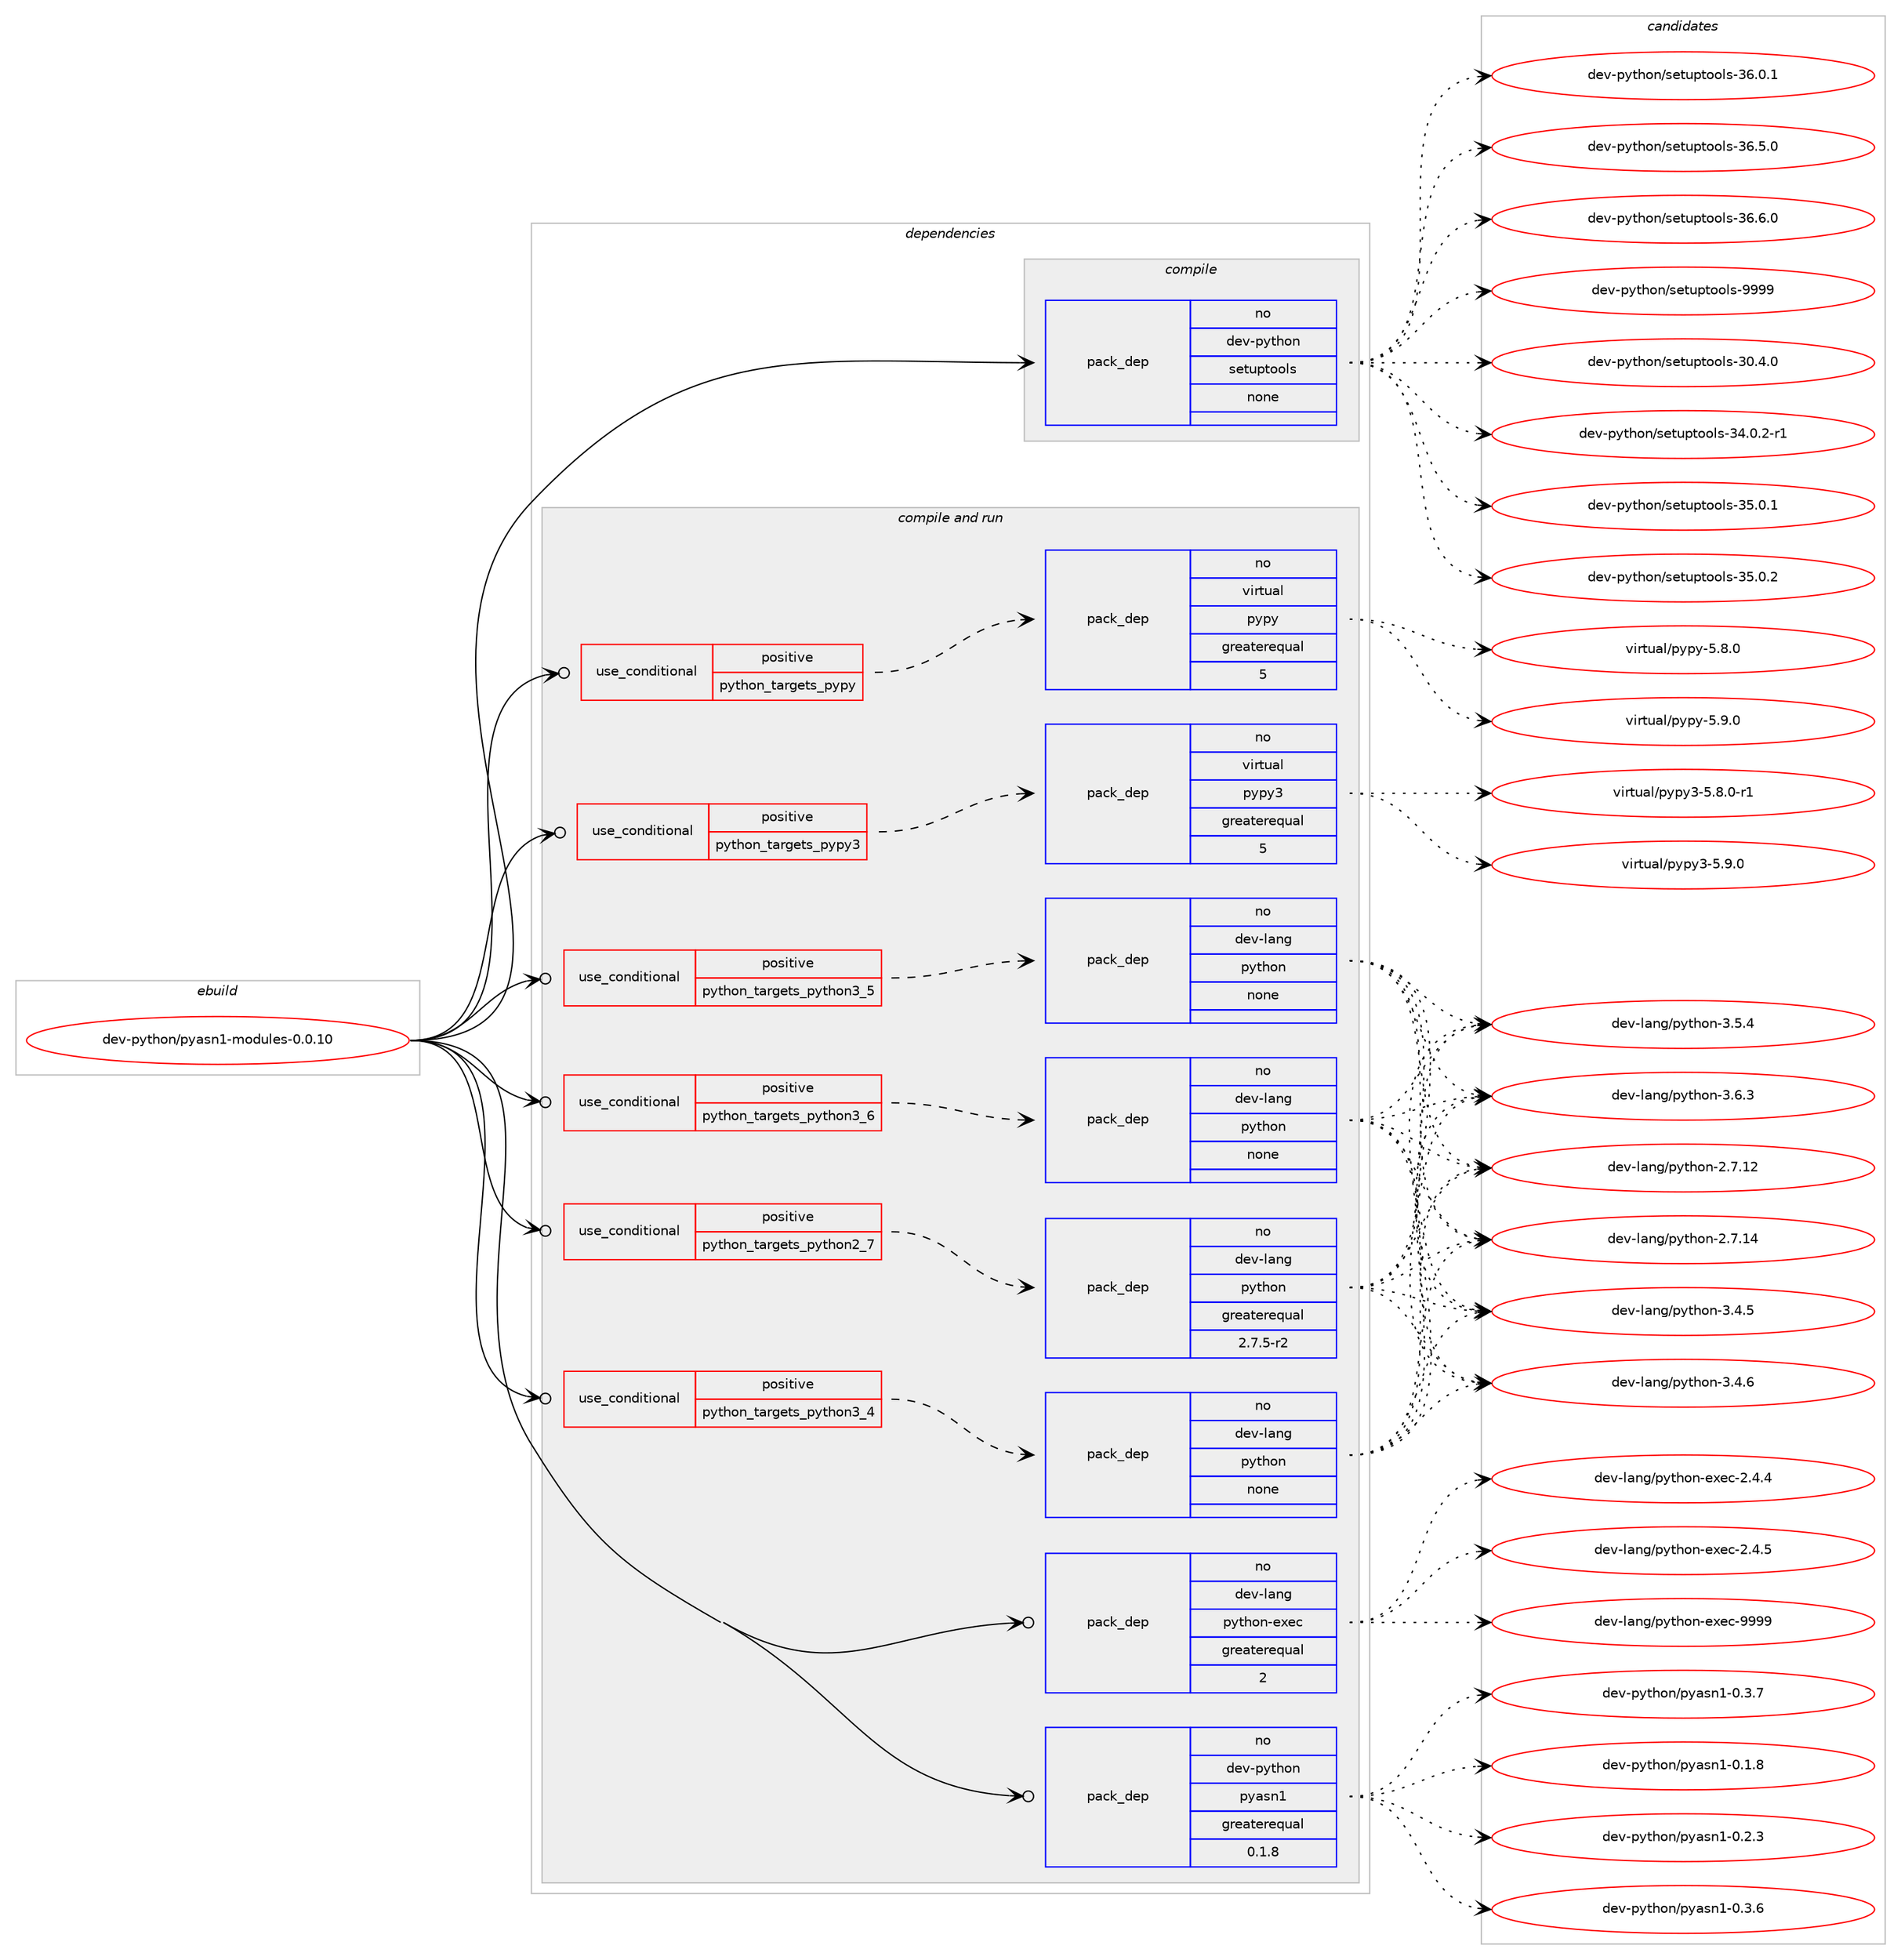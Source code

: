digraph prolog {

# *************
# Graph options
# *************

newrank=true;
concentrate=true;
compound=true;
graph [rankdir=LR,fontname=Helvetica,fontsize=10,ranksep=1.5];#, ranksep=2.5, nodesep=0.2];
edge  [arrowhead=vee];
node  [fontname=Helvetica,fontsize=10];

# **********
# The ebuild
# **********

subgraph cluster_leftcol {
color=gray;
rank=same;
label=<<i>ebuild</i>>;
id [label="dev-python/pyasn1-modules-0.0.10", color=red, width=4, href="../dev-python/pyasn1-modules-0.0.10.svg"];
}

# ****************
# The dependencies
# ****************

subgraph cluster_midcol {
color=gray;
label=<<i>dependencies</i>>;
subgraph cluster_compile {
fillcolor="#eeeeee";
style=filled;
label=<<i>compile</i>>;
subgraph pack133012 {
dependency174812 [label=<<TABLE BORDER="0" CELLBORDER="1" CELLSPACING="0" CELLPADDING="4" WIDTH="220"><TR><TD ROWSPAN="6" CELLPADDING="30">pack_dep</TD></TR><TR><TD WIDTH="110">no</TD></TR><TR><TD>dev-python</TD></TR><TR><TD>setuptools</TD></TR><TR><TD>none</TD></TR><TR><TD></TD></TR></TABLE>>, shape=none, color=blue];
}
id:e -> dependency174812:w [weight=20,style="solid",arrowhead="vee"];
}
subgraph cluster_compileandrun {
fillcolor="#eeeeee";
style=filled;
label=<<i>compile and run</i>>;
subgraph cond37891 {
dependency174813 [label=<<TABLE BORDER="0" CELLBORDER="1" CELLSPACING="0" CELLPADDING="4"><TR><TD ROWSPAN="3" CELLPADDING="10">use_conditional</TD></TR><TR><TD>positive</TD></TR><TR><TD>python_targets_pypy</TD></TR></TABLE>>, shape=none, color=red];
subgraph pack133013 {
dependency174814 [label=<<TABLE BORDER="0" CELLBORDER="1" CELLSPACING="0" CELLPADDING="4" WIDTH="220"><TR><TD ROWSPAN="6" CELLPADDING="30">pack_dep</TD></TR><TR><TD WIDTH="110">no</TD></TR><TR><TD>virtual</TD></TR><TR><TD>pypy</TD></TR><TR><TD>greaterequal</TD></TR><TR><TD>5</TD></TR></TABLE>>, shape=none, color=blue];
}
dependency174813:e -> dependency174814:w [weight=20,style="dashed",arrowhead="vee"];
}
id:e -> dependency174813:w [weight=20,style="solid",arrowhead="odotvee"];
subgraph cond37892 {
dependency174815 [label=<<TABLE BORDER="0" CELLBORDER="1" CELLSPACING="0" CELLPADDING="4"><TR><TD ROWSPAN="3" CELLPADDING="10">use_conditional</TD></TR><TR><TD>positive</TD></TR><TR><TD>python_targets_pypy3</TD></TR></TABLE>>, shape=none, color=red];
subgraph pack133014 {
dependency174816 [label=<<TABLE BORDER="0" CELLBORDER="1" CELLSPACING="0" CELLPADDING="4" WIDTH="220"><TR><TD ROWSPAN="6" CELLPADDING="30">pack_dep</TD></TR><TR><TD WIDTH="110">no</TD></TR><TR><TD>virtual</TD></TR><TR><TD>pypy3</TD></TR><TR><TD>greaterequal</TD></TR><TR><TD>5</TD></TR></TABLE>>, shape=none, color=blue];
}
dependency174815:e -> dependency174816:w [weight=20,style="dashed",arrowhead="vee"];
}
id:e -> dependency174815:w [weight=20,style="solid",arrowhead="odotvee"];
subgraph cond37893 {
dependency174817 [label=<<TABLE BORDER="0" CELLBORDER="1" CELLSPACING="0" CELLPADDING="4"><TR><TD ROWSPAN="3" CELLPADDING="10">use_conditional</TD></TR><TR><TD>positive</TD></TR><TR><TD>python_targets_python2_7</TD></TR></TABLE>>, shape=none, color=red];
subgraph pack133015 {
dependency174818 [label=<<TABLE BORDER="0" CELLBORDER="1" CELLSPACING="0" CELLPADDING="4" WIDTH="220"><TR><TD ROWSPAN="6" CELLPADDING="30">pack_dep</TD></TR><TR><TD WIDTH="110">no</TD></TR><TR><TD>dev-lang</TD></TR><TR><TD>python</TD></TR><TR><TD>greaterequal</TD></TR><TR><TD>2.7.5-r2</TD></TR></TABLE>>, shape=none, color=blue];
}
dependency174817:e -> dependency174818:w [weight=20,style="dashed",arrowhead="vee"];
}
id:e -> dependency174817:w [weight=20,style="solid",arrowhead="odotvee"];
subgraph cond37894 {
dependency174819 [label=<<TABLE BORDER="0" CELLBORDER="1" CELLSPACING="0" CELLPADDING="4"><TR><TD ROWSPAN="3" CELLPADDING="10">use_conditional</TD></TR><TR><TD>positive</TD></TR><TR><TD>python_targets_python3_4</TD></TR></TABLE>>, shape=none, color=red];
subgraph pack133016 {
dependency174820 [label=<<TABLE BORDER="0" CELLBORDER="1" CELLSPACING="0" CELLPADDING="4" WIDTH="220"><TR><TD ROWSPAN="6" CELLPADDING="30">pack_dep</TD></TR><TR><TD WIDTH="110">no</TD></TR><TR><TD>dev-lang</TD></TR><TR><TD>python</TD></TR><TR><TD>none</TD></TR><TR><TD></TD></TR></TABLE>>, shape=none, color=blue];
}
dependency174819:e -> dependency174820:w [weight=20,style="dashed",arrowhead="vee"];
}
id:e -> dependency174819:w [weight=20,style="solid",arrowhead="odotvee"];
subgraph cond37895 {
dependency174821 [label=<<TABLE BORDER="0" CELLBORDER="1" CELLSPACING="0" CELLPADDING="4"><TR><TD ROWSPAN="3" CELLPADDING="10">use_conditional</TD></TR><TR><TD>positive</TD></TR><TR><TD>python_targets_python3_5</TD></TR></TABLE>>, shape=none, color=red];
subgraph pack133017 {
dependency174822 [label=<<TABLE BORDER="0" CELLBORDER="1" CELLSPACING="0" CELLPADDING="4" WIDTH="220"><TR><TD ROWSPAN="6" CELLPADDING="30">pack_dep</TD></TR><TR><TD WIDTH="110">no</TD></TR><TR><TD>dev-lang</TD></TR><TR><TD>python</TD></TR><TR><TD>none</TD></TR><TR><TD></TD></TR></TABLE>>, shape=none, color=blue];
}
dependency174821:e -> dependency174822:w [weight=20,style="dashed",arrowhead="vee"];
}
id:e -> dependency174821:w [weight=20,style="solid",arrowhead="odotvee"];
subgraph cond37896 {
dependency174823 [label=<<TABLE BORDER="0" CELLBORDER="1" CELLSPACING="0" CELLPADDING="4"><TR><TD ROWSPAN="3" CELLPADDING="10">use_conditional</TD></TR><TR><TD>positive</TD></TR><TR><TD>python_targets_python3_6</TD></TR></TABLE>>, shape=none, color=red];
subgraph pack133018 {
dependency174824 [label=<<TABLE BORDER="0" CELLBORDER="1" CELLSPACING="0" CELLPADDING="4" WIDTH="220"><TR><TD ROWSPAN="6" CELLPADDING="30">pack_dep</TD></TR><TR><TD WIDTH="110">no</TD></TR><TR><TD>dev-lang</TD></TR><TR><TD>python</TD></TR><TR><TD>none</TD></TR><TR><TD></TD></TR></TABLE>>, shape=none, color=blue];
}
dependency174823:e -> dependency174824:w [weight=20,style="dashed",arrowhead="vee"];
}
id:e -> dependency174823:w [weight=20,style="solid",arrowhead="odotvee"];
subgraph pack133019 {
dependency174825 [label=<<TABLE BORDER="0" CELLBORDER="1" CELLSPACING="0" CELLPADDING="4" WIDTH="220"><TR><TD ROWSPAN="6" CELLPADDING="30">pack_dep</TD></TR><TR><TD WIDTH="110">no</TD></TR><TR><TD>dev-lang</TD></TR><TR><TD>python-exec</TD></TR><TR><TD>greaterequal</TD></TR><TR><TD>2</TD></TR></TABLE>>, shape=none, color=blue];
}
id:e -> dependency174825:w [weight=20,style="solid",arrowhead="odotvee"];
subgraph pack133020 {
dependency174826 [label=<<TABLE BORDER="0" CELLBORDER="1" CELLSPACING="0" CELLPADDING="4" WIDTH="220"><TR><TD ROWSPAN="6" CELLPADDING="30">pack_dep</TD></TR><TR><TD WIDTH="110">no</TD></TR><TR><TD>dev-python</TD></TR><TR><TD>pyasn1</TD></TR><TR><TD>greaterequal</TD></TR><TR><TD>0.1.8</TD></TR></TABLE>>, shape=none, color=blue];
}
id:e -> dependency174826:w [weight=20,style="solid",arrowhead="odotvee"];
}
subgraph cluster_run {
fillcolor="#eeeeee";
style=filled;
label=<<i>run</i>>;
}
}

# **************
# The candidates
# **************

subgraph cluster_choices {
rank=same;
color=gray;
label=<<i>candidates</i>>;

subgraph choice133012 {
color=black;
nodesep=1;
choice100101118451121211161041111104711510111611711211611111110811545514846524648 [label="dev-python/setuptools-30.4.0", color=red, width=4,href="../dev-python/setuptools-30.4.0.svg"];
choice1001011184511212111610411111047115101116117112116111111108115455152464846504511449 [label="dev-python/setuptools-34.0.2-r1", color=red, width=4,href="../dev-python/setuptools-34.0.2-r1.svg"];
choice100101118451121211161041111104711510111611711211611111110811545515346484649 [label="dev-python/setuptools-35.0.1", color=red, width=4,href="../dev-python/setuptools-35.0.1.svg"];
choice100101118451121211161041111104711510111611711211611111110811545515346484650 [label="dev-python/setuptools-35.0.2", color=red, width=4,href="../dev-python/setuptools-35.0.2.svg"];
choice100101118451121211161041111104711510111611711211611111110811545515446484649 [label="dev-python/setuptools-36.0.1", color=red, width=4,href="../dev-python/setuptools-36.0.1.svg"];
choice100101118451121211161041111104711510111611711211611111110811545515446534648 [label="dev-python/setuptools-36.5.0", color=red, width=4,href="../dev-python/setuptools-36.5.0.svg"];
choice100101118451121211161041111104711510111611711211611111110811545515446544648 [label="dev-python/setuptools-36.6.0", color=red, width=4,href="../dev-python/setuptools-36.6.0.svg"];
choice10010111845112121116104111110471151011161171121161111111081154557575757 [label="dev-python/setuptools-9999", color=red, width=4,href="../dev-python/setuptools-9999.svg"];
dependency174812:e -> choice100101118451121211161041111104711510111611711211611111110811545514846524648:w [style=dotted,weight="100"];
dependency174812:e -> choice1001011184511212111610411111047115101116117112116111111108115455152464846504511449:w [style=dotted,weight="100"];
dependency174812:e -> choice100101118451121211161041111104711510111611711211611111110811545515346484649:w [style=dotted,weight="100"];
dependency174812:e -> choice100101118451121211161041111104711510111611711211611111110811545515346484650:w [style=dotted,weight="100"];
dependency174812:e -> choice100101118451121211161041111104711510111611711211611111110811545515446484649:w [style=dotted,weight="100"];
dependency174812:e -> choice100101118451121211161041111104711510111611711211611111110811545515446534648:w [style=dotted,weight="100"];
dependency174812:e -> choice100101118451121211161041111104711510111611711211611111110811545515446544648:w [style=dotted,weight="100"];
dependency174812:e -> choice10010111845112121116104111110471151011161171121161111111081154557575757:w [style=dotted,weight="100"];
}
subgraph choice133013 {
color=black;
nodesep=1;
choice1181051141161179710847112121112121455346564648 [label="virtual/pypy-5.8.0", color=red, width=4,href="../virtual/pypy-5.8.0.svg"];
choice1181051141161179710847112121112121455346574648 [label="virtual/pypy-5.9.0", color=red, width=4,href="../virtual/pypy-5.9.0.svg"];
dependency174814:e -> choice1181051141161179710847112121112121455346564648:w [style=dotted,weight="100"];
dependency174814:e -> choice1181051141161179710847112121112121455346574648:w [style=dotted,weight="100"];
}
subgraph choice133014 {
color=black;
nodesep=1;
choice1181051141161179710847112121112121514553465646484511449 [label="virtual/pypy3-5.8.0-r1", color=red, width=4,href="../virtual/pypy3-5.8.0-r1.svg"];
choice118105114116117971084711212111212151455346574648 [label="virtual/pypy3-5.9.0", color=red, width=4,href="../virtual/pypy3-5.9.0.svg"];
dependency174816:e -> choice1181051141161179710847112121112121514553465646484511449:w [style=dotted,weight="100"];
dependency174816:e -> choice118105114116117971084711212111212151455346574648:w [style=dotted,weight="100"];
}
subgraph choice133015 {
color=black;
nodesep=1;
choice10010111845108971101034711212111610411111045504655464950 [label="dev-lang/python-2.7.12", color=red, width=4,href="../dev-lang/python-2.7.12.svg"];
choice10010111845108971101034711212111610411111045504655464952 [label="dev-lang/python-2.7.14", color=red, width=4,href="../dev-lang/python-2.7.14.svg"];
choice100101118451089711010347112121116104111110455146524653 [label="dev-lang/python-3.4.5", color=red, width=4,href="../dev-lang/python-3.4.5.svg"];
choice100101118451089711010347112121116104111110455146524654 [label="dev-lang/python-3.4.6", color=red, width=4,href="../dev-lang/python-3.4.6.svg"];
choice100101118451089711010347112121116104111110455146534652 [label="dev-lang/python-3.5.4", color=red, width=4,href="../dev-lang/python-3.5.4.svg"];
choice100101118451089711010347112121116104111110455146544651 [label="dev-lang/python-3.6.3", color=red, width=4,href="../dev-lang/python-3.6.3.svg"];
dependency174818:e -> choice10010111845108971101034711212111610411111045504655464950:w [style=dotted,weight="100"];
dependency174818:e -> choice10010111845108971101034711212111610411111045504655464952:w [style=dotted,weight="100"];
dependency174818:e -> choice100101118451089711010347112121116104111110455146524653:w [style=dotted,weight="100"];
dependency174818:e -> choice100101118451089711010347112121116104111110455146524654:w [style=dotted,weight="100"];
dependency174818:e -> choice100101118451089711010347112121116104111110455146534652:w [style=dotted,weight="100"];
dependency174818:e -> choice100101118451089711010347112121116104111110455146544651:w [style=dotted,weight="100"];
}
subgraph choice133016 {
color=black;
nodesep=1;
choice10010111845108971101034711212111610411111045504655464950 [label="dev-lang/python-2.7.12", color=red, width=4,href="../dev-lang/python-2.7.12.svg"];
choice10010111845108971101034711212111610411111045504655464952 [label="dev-lang/python-2.7.14", color=red, width=4,href="../dev-lang/python-2.7.14.svg"];
choice100101118451089711010347112121116104111110455146524653 [label="dev-lang/python-3.4.5", color=red, width=4,href="../dev-lang/python-3.4.5.svg"];
choice100101118451089711010347112121116104111110455146524654 [label="dev-lang/python-3.4.6", color=red, width=4,href="../dev-lang/python-3.4.6.svg"];
choice100101118451089711010347112121116104111110455146534652 [label="dev-lang/python-3.5.4", color=red, width=4,href="../dev-lang/python-3.5.4.svg"];
choice100101118451089711010347112121116104111110455146544651 [label="dev-lang/python-3.6.3", color=red, width=4,href="../dev-lang/python-3.6.3.svg"];
dependency174820:e -> choice10010111845108971101034711212111610411111045504655464950:w [style=dotted,weight="100"];
dependency174820:e -> choice10010111845108971101034711212111610411111045504655464952:w [style=dotted,weight="100"];
dependency174820:e -> choice100101118451089711010347112121116104111110455146524653:w [style=dotted,weight="100"];
dependency174820:e -> choice100101118451089711010347112121116104111110455146524654:w [style=dotted,weight="100"];
dependency174820:e -> choice100101118451089711010347112121116104111110455146534652:w [style=dotted,weight="100"];
dependency174820:e -> choice100101118451089711010347112121116104111110455146544651:w [style=dotted,weight="100"];
}
subgraph choice133017 {
color=black;
nodesep=1;
choice10010111845108971101034711212111610411111045504655464950 [label="dev-lang/python-2.7.12", color=red, width=4,href="../dev-lang/python-2.7.12.svg"];
choice10010111845108971101034711212111610411111045504655464952 [label="dev-lang/python-2.7.14", color=red, width=4,href="../dev-lang/python-2.7.14.svg"];
choice100101118451089711010347112121116104111110455146524653 [label="dev-lang/python-3.4.5", color=red, width=4,href="../dev-lang/python-3.4.5.svg"];
choice100101118451089711010347112121116104111110455146524654 [label="dev-lang/python-3.4.6", color=red, width=4,href="../dev-lang/python-3.4.6.svg"];
choice100101118451089711010347112121116104111110455146534652 [label="dev-lang/python-3.5.4", color=red, width=4,href="../dev-lang/python-3.5.4.svg"];
choice100101118451089711010347112121116104111110455146544651 [label="dev-lang/python-3.6.3", color=red, width=4,href="../dev-lang/python-3.6.3.svg"];
dependency174822:e -> choice10010111845108971101034711212111610411111045504655464950:w [style=dotted,weight="100"];
dependency174822:e -> choice10010111845108971101034711212111610411111045504655464952:w [style=dotted,weight="100"];
dependency174822:e -> choice100101118451089711010347112121116104111110455146524653:w [style=dotted,weight="100"];
dependency174822:e -> choice100101118451089711010347112121116104111110455146524654:w [style=dotted,weight="100"];
dependency174822:e -> choice100101118451089711010347112121116104111110455146534652:w [style=dotted,weight="100"];
dependency174822:e -> choice100101118451089711010347112121116104111110455146544651:w [style=dotted,weight="100"];
}
subgraph choice133018 {
color=black;
nodesep=1;
choice10010111845108971101034711212111610411111045504655464950 [label="dev-lang/python-2.7.12", color=red, width=4,href="../dev-lang/python-2.7.12.svg"];
choice10010111845108971101034711212111610411111045504655464952 [label="dev-lang/python-2.7.14", color=red, width=4,href="../dev-lang/python-2.7.14.svg"];
choice100101118451089711010347112121116104111110455146524653 [label="dev-lang/python-3.4.5", color=red, width=4,href="../dev-lang/python-3.4.5.svg"];
choice100101118451089711010347112121116104111110455146524654 [label="dev-lang/python-3.4.6", color=red, width=4,href="../dev-lang/python-3.4.6.svg"];
choice100101118451089711010347112121116104111110455146534652 [label="dev-lang/python-3.5.4", color=red, width=4,href="../dev-lang/python-3.5.4.svg"];
choice100101118451089711010347112121116104111110455146544651 [label="dev-lang/python-3.6.3", color=red, width=4,href="../dev-lang/python-3.6.3.svg"];
dependency174824:e -> choice10010111845108971101034711212111610411111045504655464950:w [style=dotted,weight="100"];
dependency174824:e -> choice10010111845108971101034711212111610411111045504655464952:w [style=dotted,weight="100"];
dependency174824:e -> choice100101118451089711010347112121116104111110455146524653:w [style=dotted,weight="100"];
dependency174824:e -> choice100101118451089711010347112121116104111110455146524654:w [style=dotted,weight="100"];
dependency174824:e -> choice100101118451089711010347112121116104111110455146534652:w [style=dotted,weight="100"];
dependency174824:e -> choice100101118451089711010347112121116104111110455146544651:w [style=dotted,weight="100"];
}
subgraph choice133019 {
color=black;
nodesep=1;
choice1001011184510897110103471121211161041111104510112010199455046524652 [label="dev-lang/python-exec-2.4.4", color=red, width=4,href="../dev-lang/python-exec-2.4.4.svg"];
choice1001011184510897110103471121211161041111104510112010199455046524653 [label="dev-lang/python-exec-2.4.5", color=red, width=4,href="../dev-lang/python-exec-2.4.5.svg"];
choice10010111845108971101034711212111610411111045101120101994557575757 [label="dev-lang/python-exec-9999", color=red, width=4,href="../dev-lang/python-exec-9999.svg"];
dependency174825:e -> choice1001011184510897110103471121211161041111104510112010199455046524652:w [style=dotted,weight="100"];
dependency174825:e -> choice1001011184510897110103471121211161041111104510112010199455046524653:w [style=dotted,weight="100"];
dependency174825:e -> choice10010111845108971101034711212111610411111045101120101994557575757:w [style=dotted,weight="100"];
}
subgraph choice133020 {
color=black;
nodesep=1;
choice10010111845112121116104111110471121219711511049454846494656 [label="dev-python/pyasn1-0.1.8", color=red, width=4,href="../dev-python/pyasn1-0.1.8.svg"];
choice10010111845112121116104111110471121219711511049454846504651 [label="dev-python/pyasn1-0.2.3", color=red, width=4,href="../dev-python/pyasn1-0.2.3.svg"];
choice10010111845112121116104111110471121219711511049454846514654 [label="dev-python/pyasn1-0.3.6", color=red, width=4,href="../dev-python/pyasn1-0.3.6.svg"];
choice10010111845112121116104111110471121219711511049454846514655 [label="dev-python/pyasn1-0.3.7", color=red, width=4,href="../dev-python/pyasn1-0.3.7.svg"];
dependency174826:e -> choice10010111845112121116104111110471121219711511049454846494656:w [style=dotted,weight="100"];
dependency174826:e -> choice10010111845112121116104111110471121219711511049454846504651:w [style=dotted,weight="100"];
dependency174826:e -> choice10010111845112121116104111110471121219711511049454846514654:w [style=dotted,weight="100"];
dependency174826:e -> choice10010111845112121116104111110471121219711511049454846514655:w [style=dotted,weight="100"];
}
}

}
